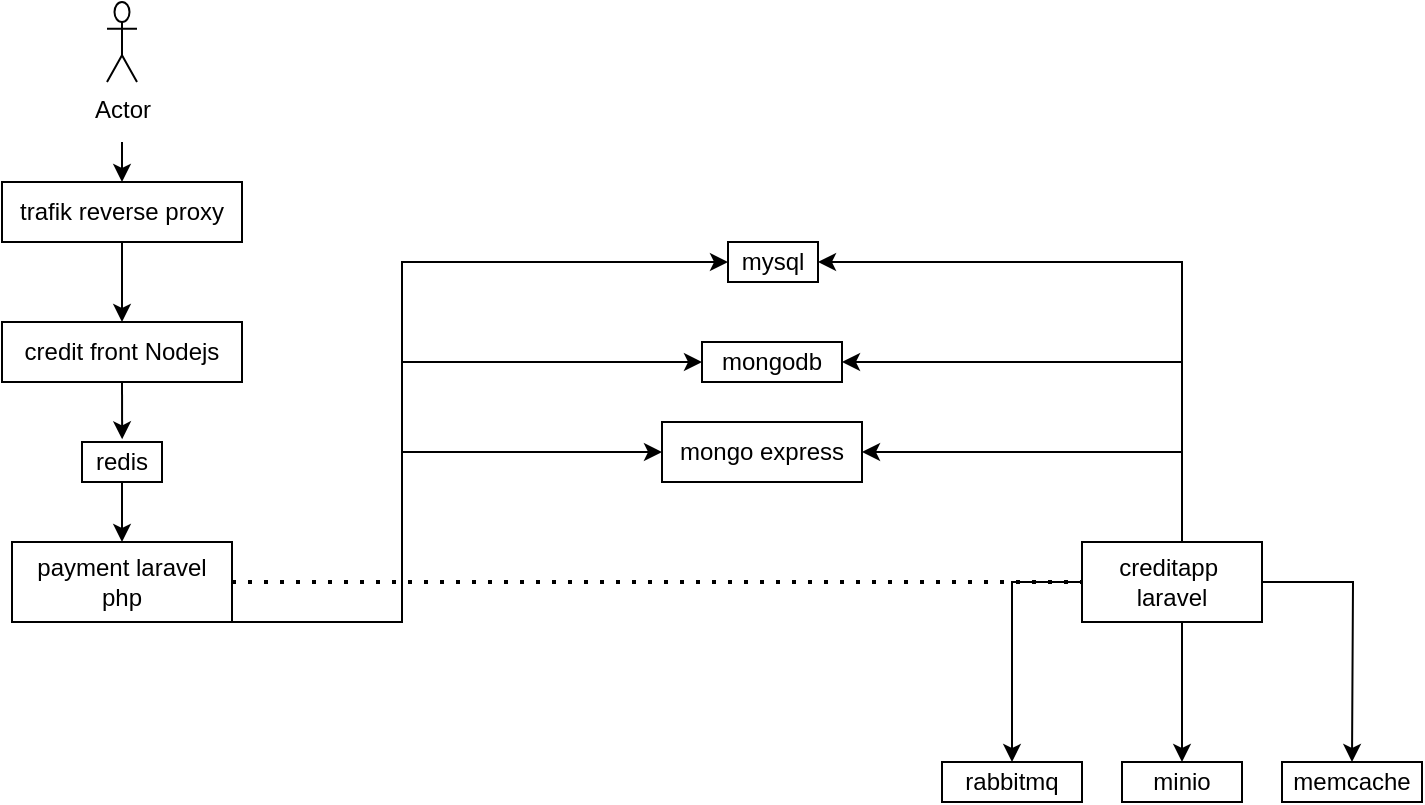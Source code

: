 <mxfile version="24.6.4" type="device">
  <diagram name="Page-1" id="on6Nta8L8iJ8Rzsj-aWj">
    <mxGraphModel dx="1478" dy="850" grid="1" gridSize="10" guides="1" tooltips="1" connect="1" arrows="1" fold="1" page="1" pageScale="1" pageWidth="850" pageHeight="1100" math="0" shadow="0">
      <root>
        <mxCell id="0" />
        <mxCell id="1" parent="0" />
        <mxCell id="e1va0Zmm2I42vUC7jiS0-10" style="edgeStyle=orthogonalEdgeStyle;rounded=0;orthogonalLoop=1;jettySize=auto;html=1;entryX=0.5;entryY=0;entryDx=0;entryDy=0;" edge="1" parent="1" source="e1va0Zmm2I42vUC7jiS0-1" target="e1va0Zmm2I42vUC7jiS0-7">
          <mxGeometry relative="1" as="geometry" />
        </mxCell>
        <mxCell id="e1va0Zmm2I42vUC7jiS0-1" value="trafik reverse proxy" style="rounded=0;whiteSpace=wrap;html=1;" vertex="1" parent="1">
          <mxGeometry x="40" y="450" width="120" height="30" as="geometry" />
        </mxCell>
        <mxCell id="e1va0Zmm2I42vUC7jiS0-3" value="" style="endArrow=classic;html=1;rounded=0;entryX=0.5;entryY=0;entryDx=0;entryDy=0;" edge="1" parent="1" target="e1va0Zmm2I42vUC7jiS0-1">
          <mxGeometry width="50" height="50" relative="1" as="geometry">
            <mxPoint x="100" y="430" as="sourcePoint" />
            <mxPoint x="140" y="380" as="targetPoint" />
          </mxGeometry>
        </mxCell>
        <mxCell id="e1va0Zmm2I42vUC7jiS0-6" value="Actor" style="shape=umlActor;verticalLabelPosition=bottom;verticalAlign=top;html=1;outlineConnect=0;" vertex="1" parent="1">
          <mxGeometry x="92.5" y="360" width="15" height="40" as="geometry" />
        </mxCell>
        <mxCell id="e1va0Zmm2I42vUC7jiS0-7" value="credit front Nodejs" style="rounded=0;whiteSpace=wrap;html=1;" vertex="1" parent="1">
          <mxGeometry x="40" y="520" width="120" height="30" as="geometry" />
        </mxCell>
        <mxCell id="e1va0Zmm2I42vUC7jiS0-14" style="edgeStyle=orthogonalEdgeStyle;rounded=0;orthogonalLoop=1;jettySize=auto;html=1;entryX=0.5;entryY=0;entryDx=0;entryDy=0;" edge="1" parent="1" source="e1va0Zmm2I42vUC7jiS0-8" target="e1va0Zmm2I42vUC7jiS0-12">
          <mxGeometry relative="1" as="geometry" />
        </mxCell>
        <mxCell id="e1va0Zmm2I42vUC7jiS0-8" value="redis" style="rounded=0;whiteSpace=wrap;html=1;" vertex="1" parent="1">
          <mxGeometry x="80" y="580" width="40" height="20" as="geometry" />
        </mxCell>
        <mxCell id="e1va0Zmm2I42vUC7jiS0-11" style="edgeStyle=orthogonalEdgeStyle;rounded=0;orthogonalLoop=1;jettySize=auto;html=1;exitX=0.5;exitY=1;exitDx=0;exitDy=0;entryX=0.502;entryY=-0.066;entryDx=0;entryDy=0;entryPerimeter=0;" edge="1" parent="1" source="e1va0Zmm2I42vUC7jiS0-7" target="e1va0Zmm2I42vUC7jiS0-8">
          <mxGeometry relative="1" as="geometry" />
        </mxCell>
        <mxCell id="e1va0Zmm2I42vUC7jiS0-21" style="edgeStyle=orthogonalEdgeStyle;rounded=0;orthogonalLoop=1;jettySize=auto;html=1;entryX=0;entryY=0.5;entryDx=0;entryDy=0;" edge="1" parent="1" source="e1va0Zmm2I42vUC7jiS0-12" target="e1va0Zmm2I42vUC7jiS0-20">
          <mxGeometry relative="1" as="geometry">
            <Array as="points">
              <mxPoint x="240" y="670" />
              <mxPoint x="240" y="540" />
            </Array>
          </mxGeometry>
        </mxCell>
        <mxCell id="e1va0Zmm2I42vUC7jiS0-32" style="edgeStyle=orthogonalEdgeStyle;rounded=0;orthogonalLoop=1;jettySize=auto;html=1;entryX=0;entryY=0.5;entryDx=0;entryDy=0;" edge="1" parent="1" source="e1va0Zmm2I42vUC7jiS0-12" target="e1va0Zmm2I42vUC7jiS0-13">
          <mxGeometry relative="1" as="geometry">
            <Array as="points">
              <mxPoint x="240" y="670" />
              <mxPoint x="240" y="585" />
            </Array>
          </mxGeometry>
        </mxCell>
        <mxCell id="e1va0Zmm2I42vUC7jiS0-36" style="edgeStyle=orthogonalEdgeStyle;rounded=0;orthogonalLoop=1;jettySize=auto;html=1;entryX=0;entryY=0.5;entryDx=0;entryDy=0;" edge="1" parent="1" source="e1va0Zmm2I42vUC7jiS0-12" target="e1va0Zmm2I42vUC7jiS0-19">
          <mxGeometry relative="1" as="geometry">
            <Array as="points">
              <mxPoint x="240" y="670" />
              <mxPoint x="240" y="490" />
            </Array>
          </mxGeometry>
        </mxCell>
        <mxCell id="e1va0Zmm2I42vUC7jiS0-12" value="payment laravel&lt;div&gt;php&lt;/div&gt;" style="rounded=0;whiteSpace=wrap;html=1;" vertex="1" parent="1">
          <mxGeometry x="45" y="630" width="110" height="40" as="geometry" />
        </mxCell>
        <mxCell id="e1va0Zmm2I42vUC7jiS0-13" value="mongo express" style="rounded=0;whiteSpace=wrap;html=1;" vertex="1" parent="1">
          <mxGeometry x="370" y="570" width="100" height="30" as="geometry" />
        </mxCell>
        <mxCell id="e1va0Zmm2I42vUC7jiS0-27" style="edgeStyle=orthogonalEdgeStyle;rounded=0;orthogonalLoop=1;jettySize=auto;html=1;entryX=1;entryY=0.5;entryDx=0;entryDy=0;" edge="1" parent="1" source="e1va0Zmm2I42vUC7jiS0-15" target="e1va0Zmm2I42vUC7jiS0-19">
          <mxGeometry relative="1" as="geometry">
            <Array as="points">
              <mxPoint x="630" y="490" />
            </Array>
          </mxGeometry>
        </mxCell>
        <mxCell id="e1va0Zmm2I42vUC7jiS0-29" style="edgeStyle=orthogonalEdgeStyle;rounded=0;orthogonalLoop=1;jettySize=auto;html=1;entryX=0.5;entryY=0;entryDx=0;entryDy=0;" edge="1" parent="1" source="e1va0Zmm2I42vUC7jiS0-15" target="e1va0Zmm2I42vUC7jiS0-17">
          <mxGeometry relative="1" as="geometry">
            <Array as="points">
              <mxPoint x="630" y="690" />
              <mxPoint x="630" y="690" />
            </Array>
          </mxGeometry>
        </mxCell>
        <mxCell id="e1va0Zmm2I42vUC7jiS0-30" style="edgeStyle=orthogonalEdgeStyle;rounded=0;orthogonalLoop=1;jettySize=auto;html=1;entryX=0.5;entryY=0;entryDx=0;entryDy=0;" edge="1" parent="1" source="e1va0Zmm2I42vUC7jiS0-15">
          <mxGeometry relative="1" as="geometry">
            <mxPoint x="715" y="740" as="targetPoint" />
          </mxGeometry>
        </mxCell>
        <mxCell id="e1va0Zmm2I42vUC7jiS0-31" style="edgeStyle=orthogonalEdgeStyle;rounded=0;orthogonalLoop=1;jettySize=auto;html=1;entryX=0.5;entryY=0;entryDx=0;entryDy=0;" edge="1" parent="1" source="e1va0Zmm2I42vUC7jiS0-15" target="e1va0Zmm2I42vUC7jiS0-16">
          <mxGeometry relative="1" as="geometry">
            <Array as="points">
              <mxPoint x="545" y="650" />
            </Array>
          </mxGeometry>
        </mxCell>
        <mxCell id="e1va0Zmm2I42vUC7jiS0-33" style="edgeStyle=orthogonalEdgeStyle;rounded=0;orthogonalLoop=1;jettySize=auto;html=1;entryX=1;entryY=0.5;entryDx=0;entryDy=0;" edge="1" parent="1" source="e1va0Zmm2I42vUC7jiS0-15" target="e1va0Zmm2I42vUC7jiS0-13">
          <mxGeometry relative="1" as="geometry">
            <Array as="points">
              <mxPoint x="630" y="585" />
            </Array>
          </mxGeometry>
        </mxCell>
        <mxCell id="e1va0Zmm2I42vUC7jiS0-34" style="edgeStyle=orthogonalEdgeStyle;rounded=0;orthogonalLoop=1;jettySize=auto;html=1;entryX=1;entryY=0.5;entryDx=0;entryDy=0;" edge="1" parent="1" source="e1va0Zmm2I42vUC7jiS0-15" target="e1va0Zmm2I42vUC7jiS0-20">
          <mxGeometry relative="1" as="geometry">
            <Array as="points">
              <mxPoint x="630" y="540" />
            </Array>
          </mxGeometry>
        </mxCell>
        <mxCell id="e1va0Zmm2I42vUC7jiS0-15" value="creditapp&amp;nbsp;&lt;div&gt;laravel&lt;/div&gt;" style="rounded=0;whiteSpace=wrap;html=1;" vertex="1" parent="1">
          <mxGeometry x="580" y="630" width="90" height="40" as="geometry" />
        </mxCell>
        <mxCell id="e1va0Zmm2I42vUC7jiS0-16" value="rabbitmq" style="rounded=0;whiteSpace=wrap;html=1;" vertex="1" parent="1">
          <mxGeometry x="510" y="740" width="70" height="20" as="geometry" />
        </mxCell>
        <mxCell id="e1va0Zmm2I42vUC7jiS0-17" value="minio" style="rounded=0;whiteSpace=wrap;html=1;" vertex="1" parent="1">
          <mxGeometry x="600" y="740" width="60" height="20" as="geometry" />
        </mxCell>
        <mxCell id="e1va0Zmm2I42vUC7jiS0-18" value="memcache" style="rounded=0;whiteSpace=wrap;html=1;" vertex="1" parent="1">
          <mxGeometry x="680" y="740" width="70" height="20" as="geometry" />
        </mxCell>
        <mxCell id="e1va0Zmm2I42vUC7jiS0-19" value="mysql" style="rounded=0;whiteSpace=wrap;html=1;" vertex="1" parent="1">
          <mxGeometry x="403" y="480" width="45" height="20" as="geometry" />
        </mxCell>
        <mxCell id="e1va0Zmm2I42vUC7jiS0-20" value="mongodb" style="rounded=0;whiteSpace=wrap;html=1;" vertex="1" parent="1">
          <mxGeometry x="390" y="530" width="70" height="20" as="geometry" />
        </mxCell>
        <mxCell id="e1va0Zmm2I42vUC7jiS0-37" value="" style="endArrow=none;dashed=1;html=1;dashPattern=1 3;strokeWidth=2;rounded=0;exitX=1;exitY=0.5;exitDx=0;exitDy=0;entryX=0;entryY=0.5;entryDx=0;entryDy=0;" edge="1" parent="1" source="e1va0Zmm2I42vUC7jiS0-12" target="e1va0Zmm2I42vUC7jiS0-15">
          <mxGeometry width="50" height="50" relative="1" as="geometry">
            <mxPoint x="380" y="690" as="sourcePoint" />
            <mxPoint x="430" y="640" as="targetPoint" />
          </mxGeometry>
        </mxCell>
      </root>
    </mxGraphModel>
  </diagram>
</mxfile>
